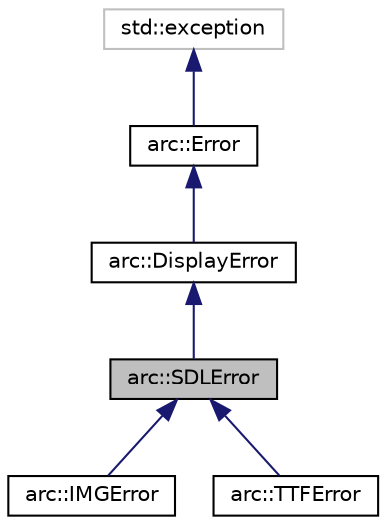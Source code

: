 digraph "arc::SDLError"
{
 // LATEX_PDF_SIZE
  edge [fontname="Helvetica",fontsize="10",labelfontname="Helvetica",labelfontsize="10"];
  node [fontname="Helvetica",fontsize="10",shape=record];
  Node1 [label="arc::SDLError",height=0.2,width=0.4,color="black", fillcolor="grey75", style="filled", fontcolor="black",tooltip="Errors related to SDL2 display library."];
  Node2 -> Node1 [dir="back",color="midnightblue",fontsize="10",style="solid",fontname="Helvetica"];
  Node2 [label="arc::DisplayError",height=0.2,width=0.4,color="black", fillcolor="white", style="filled",URL="$classarc_1_1DisplayError.html",tooltip="Errors related to display libraries."];
  Node3 -> Node2 [dir="back",color="midnightblue",fontsize="10",style="solid",fontname="Helvetica"];
  Node3 [label="arc::Error",height=0.2,width=0.4,color="black", fillcolor="white", style="filled",URL="$classarc_1_1Error.html",tooltip="Standard arcade error."];
  Node4 -> Node3 [dir="back",color="midnightblue",fontsize="10",style="solid",fontname="Helvetica"];
  Node4 [label="std::exception",height=0.2,width=0.4,color="grey75", fillcolor="white", style="filled",tooltip=" "];
  Node1 -> Node5 [dir="back",color="midnightblue",fontsize="10",style="solid",fontname="Helvetica"];
  Node5 [label="arc::IMGError",height=0.2,width=0.4,color="black", fillcolor="white", style="filled",URL="$classarc_1_1IMGError.html",tooltip="Errors related to SDL2 Image module."];
  Node1 -> Node6 [dir="back",color="midnightblue",fontsize="10",style="solid",fontname="Helvetica"];
  Node6 [label="arc::TTFError",height=0.2,width=0.4,color="black", fillcolor="white", style="filled",URL="$classarc_1_1TTFError.html",tooltip="Errors related to SDL2 TTF module."];
}
